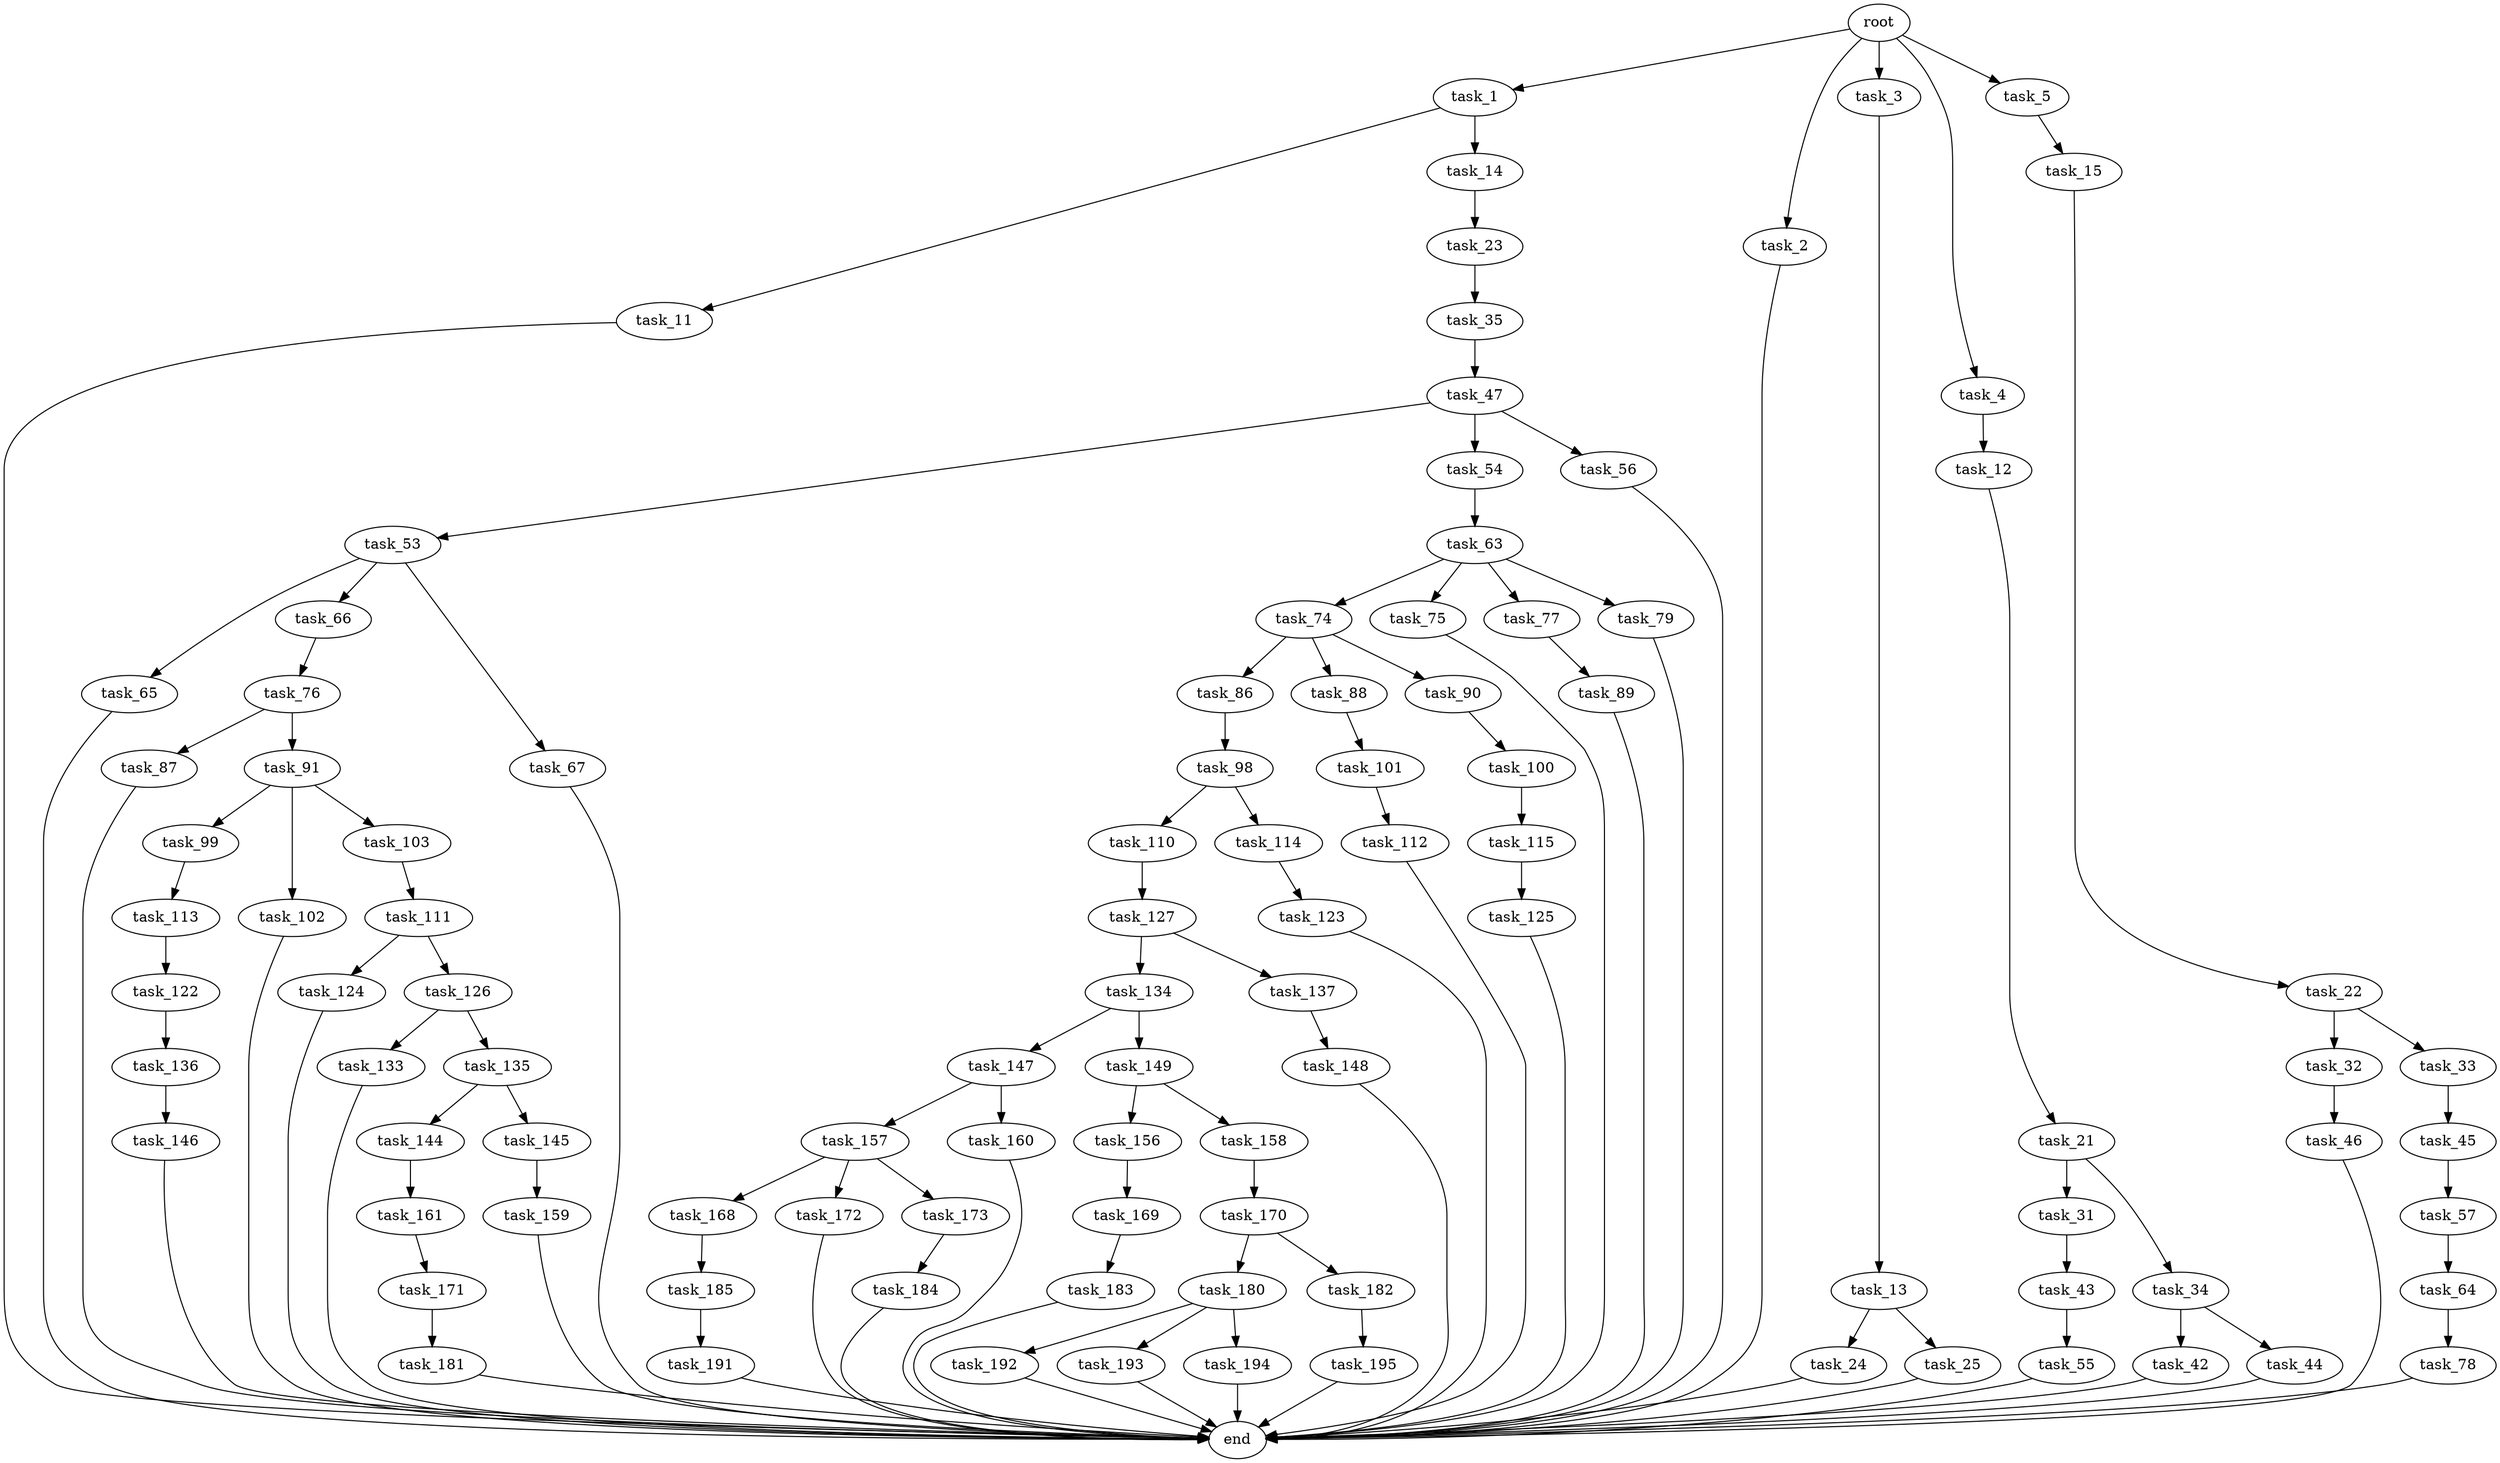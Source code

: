 digraph G {
  root [size="0.000000"];
  task_1 [size="751080065590.000000"];
  task_2 [size="753958068409.000000"];
  task_3 [size="1014772745557.000000"];
  task_4 [size="368293445632.000000"];
  task_5 [size="988206473.000000"];
  task_11 [size="377851999933.000000"];
  task_14 [size="368293445632.000000"];
  end [size="0.000000"];
  task_13 [size="76237810092.000000"];
  task_12 [size="28991029248.000000"];
  task_15 [size="863911925.000000"];
  task_21 [size="4216580918.000000"];
  task_24 [size="368293445632.000000"];
  task_25 [size="2790928384.000000"];
  task_23 [size="134217728000.000000"];
  task_22 [size="15064343873.000000"];
  task_31 [size="3064645132.000000"];
  task_34 [size="368293445632.000000"];
  task_32 [size="1154166422366.000000"];
  task_33 [size="28991029248.000000"];
  task_35 [size="8859644392.000000"];
  task_43 [size="1924080362.000000"];
  task_46 [size="368293445632.000000"];
  task_45 [size="348028332907.000000"];
  task_42 [size="29865981168.000000"];
  task_44 [size="1073741824000.000000"];
  task_47 [size="1057131853613.000000"];
  task_55 [size="4369678902.000000"];
  task_57 [size="187895957201.000000"];
  task_53 [size="28991029248.000000"];
  task_54 [size="17356392595.000000"];
  task_56 [size="101768037871.000000"];
  task_65 [size="338113753536.000000"];
  task_66 [size="43675081783.000000"];
  task_67 [size="8589934592.000000"];
  task_63 [size="17486494872.000000"];
  task_64 [size="6499932306.000000"];
  task_74 [size="4563973326.000000"];
  task_75 [size="8589934592.000000"];
  task_77 [size="134217728000.000000"];
  task_79 [size="5426798504.000000"];
  task_78 [size="1472410025.000000"];
  task_76 [size="8589934592.000000"];
  task_86 [size="368293445632.000000"];
  task_88 [size="1814449784.000000"];
  task_90 [size="290324390801.000000"];
  task_87 [size="336664686760.000000"];
  task_91 [size="782757789696.000000"];
  task_89 [size="266203814730.000000"];
  task_98 [size="28991029248.000000"];
  task_101 [size="8589934592.000000"];
  task_100 [size="40314645225.000000"];
  task_99 [size="389488874788.000000"];
  task_102 [size="7024813912.000000"];
  task_103 [size="46660549803.000000"];
  task_110 [size="20900807551.000000"];
  task_114 [size="42361551340.000000"];
  task_113 [size="341617583320.000000"];
  task_115 [size="2630450321.000000"];
  task_112 [size="13673810621.000000"];
  task_111 [size="368293445632.000000"];
  task_127 [size="615093051.000000"];
  task_124 [size="8589934592.000000"];
  task_126 [size="71283787396.000000"];
  task_122 [size="24674658414.000000"];
  task_123 [size="248572513020.000000"];
  task_125 [size="3359844956.000000"];
  task_136 [size="68719476736.000000"];
  task_133 [size="19248940772.000000"];
  task_135 [size="8589934592.000000"];
  task_134 [size="3709201074.000000"];
  task_137 [size="68719476736.000000"];
  task_147 [size="1073741824000.000000"];
  task_149 [size="37002973641.000000"];
  task_144 [size="332124695916.000000"];
  task_145 [size="938923554045.000000"];
  task_146 [size="368293445632.000000"];
  task_148 [size="321048858632.000000"];
  task_161 [size="374829426864.000000"];
  task_159 [size="134217728000.000000"];
  task_157 [size="21451577601.000000"];
  task_160 [size="175533868811.000000"];
  task_156 [size="368293445632.000000"];
  task_158 [size="368293445632.000000"];
  task_169 [size="2471110077.000000"];
  task_168 [size="134217728000.000000"];
  task_172 [size="35004735099.000000"];
  task_173 [size="68719476736.000000"];
  task_170 [size="23850426617.000000"];
  task_171 [size="368293445632.000000"];
  task_185 [size="14265339228.000000"];
  task_183 [size="67034042845.000000"];
  task_180 [size="289611447995.000000"];
  task_182 [size="8586968713.000000"];
  task_181 [size="134217728000.000000"];
  task_184 [size="729964663168.000000"];
  task_192 [size="68719476736.000000"];
  task_193 [size="5789574838.000000"];
  task_194 [size="368293445632.000000"];
  task_195 [size="231928233984.000000"];
  task_191 [size="1073741824000.000000"];

  root -> task_1 [size="1.000000"];
  root -> task_2 [size="1.000000"];
  root -> task_3 [size="1.000000"];
  root -> task_4 [size="1.000000"];
  root -> task_5 [size="1.000000"];
  task_1 -> task_11 [size="838860800.000000"];
  task_1 -> task_14 [size="838860800.000000"];
  task_2 -> end [size="1.000000"];
  task_3 -> task_13 [size="838860800.000000"];
  task_4 -> task_12 [size="411041792.000000"];
  task_5 -> task_15 [size="33554432.000000"];
  task_11 -> end [size="1.000000"];
  task_14 -> task_23 [size="411041792.000000"];
  task_13 -> task_24 [size="134217728.000000"];
  task_13 -> task_25 [size="134217728.000000"];
  task_12 -> task_21 [size="75497472.000000"];
  task_15 -> task_22 [size="33554432.000000"];
  task_21 -> task_31 [size="209715200.000000"];
  task_21 -> task_34 [size="209715200.000000"];
  task_24 -> end [size="1.000000"];
  task_25 -> end [size="1.000000"];
  task_23 -> task_35 [size="209715200.000000"];
  task_22 -> task_32 [size="301989888.000000"];
  task_22 -> task_33 [size="301989888.000000"];
  task_31 -> task_43 [size="75497472.000000"];
  task_34 -> task_42 [size="411041792.000000"];
  task_34 -> task_44 [size="411041792.000000"];
  task_32 -> task_46 [size="838860800.000000"];
  task_33 -> task_45 [size="75497472.000000"];
  task_35 -> task_47 [size="536870912.000000"];
  task_43 -> task_55 [size="75497472.000000"];
  task_46 -> end [size="1.000000"];
  task_45 -> task_57 [size="411041792.000000"];
  task_42 -> end [size="1.000000"];
  task_44 -> end [size="1.000000"];
  task_47 -> task_53 [size="679477248.000000"];
  task_47 -> task_54 [size="679477248.000000"];
  task_47 -> task_56 [size="679477248.000000"];
  task_55 -> end [size="1.000000"];
  task_57 -> task_64 [size="209715200.000000"];
  task_53 -> task_65 [size="75497472.000000"];
  task_53 -> task_66 [size="75497472.000000"];
  task_53 -> task_67 [size="75497472.000000"];
  task_54 -> task_63 [size="301989888.000000"];
  task_56 -> end [size="1.000000"];
  task_65 -> end [size="1.000000"];
  task_66 -> task_76 [size="33554432.000000"];
  task_67 -> end [size="1.000000"];
  task_63 -> task_74 [size="301989888.000000"];
  task_63 -> task_75 [size="301989888.000000"];
  task_63 -> task_77 [size="301989888.000000"];
  task_63 -> task_79 [size="301989888.000000"];
  task_64 -> task_78 [size="209715200.000000"];
  task_74 -> task_86 [size="75497472.000000"];
  task_74 -> task_88 [size="75497472.000000"];
  task_74 -> task_90 [size="75497472.000000"];
  task_75 -> end [size="1.000000"];
  task_77 -> task_89 [size="209715200.000000"];
  task_79 -> end [size="1.000000"];
  task_78 -> end [size="1.000000"];
  task_76 -> task_87 [size="33554432.000000"];
  task_76 -> task_91 [size="33554432.000000"];
  task_86 -> task_98 [size="411041792.000000"];
  task_88 -> task_101 [size="33554432.000000"];
  task_90 -> task_100 [size="301989888.000000"];
  task_87 -> end [size="1.000000"];
  task_91 -> task_99 [size="679477248.000000"];
  task_91 -> task_102 [size="679477248.000000"];
  task_91 -> task_103 [size="679477248.000000"];
  task_89 -> end [size="1.000000"];
  task_98 -> task_110 [size="75497472.000000"];
  task_98 -> task_114 [size="75497472.000000"];
  task_101 -> task_112 [size="33554432.000000"];
  task_100 -> task_115 [size="838860800.000000"];
  task_99 -> task_113 [size="536870912.000000"];
  task_102 -> end [size="1.000000"];
  task_103 -> task_111 [size="838860800.000000"];
  task_110 -> task_127 [size="679477248.000000"];
  task_114 -> task_123 [size="679477248.000000"];
  task_113 -> task_122 [size="536870912.000000"];
  task_115 -> task_125 [size="75497472.000000"];
  task_112 -> end [size="1.000000"];
  task_111 -> task_124 [size="411041792.000000"];
  task_111 -> task_126 [size="411041792.000000"];
  task_127 -> task_134 [size="75497472.000000"];
  task_127 -> task_137 [size="75497472.000000"];
  task_124 -> end [size="1.000000"];
  task_126 -> task_133 [size="209715200.000000"];
  task_126 -> task_135 [size="209715200.000000"];
  task_122 -> task_136 [size="75497472.000000"];
  task_123 -> end [size="1.000000"];
  task_125 -> end [size="1.000000"];
  task_136 -> task_146 [size="134217728.000000"];
  task_133 -> end [size="1.000000"];
  task_135 -> task_144 [size="33554432.000000"];
  task_135 -> task_145 [size="33554432.000000"];
  task_134 -> task_147 [size="134217728.000000"];
  task_134 -> task_149 [size="134217728.000000"];
  task_137 -> task_148 [size="134217728.000000"];
  task_147 -> task_157 [size="838860800.000000"];
  task_147 -> task_160 [size="838860800.000000"];
  task_149 -> task_156 [size="838860800.000000"];
  task_149 -> task_158 [size="838860800.000000"];
  task_144 -> task_161 [size="536870912.000000"];
  task_145 -> task_159 [size="838860800.000000"];
  task_146 -> end [size="1.000000"];
  task_148 -> end [size="1.000000"];
  task_161 -> task_171 [size="411041792.000000"];
  task_159 -> end [size="1.000000"];
  task_157 -> task_168 [size="679477248.000000"];
  task_157 -> task_172 [size="679477248.000000"];
  task_157 -> task_173 [size="679477248.000000"];
  task_160 -> end [size="1.000000"];
  task_156 -> task_169 [size="411041792.000000"];
  task_158 -> task_170 [size="411041792.000000"];
  task_169 -> task_183 [size="75497472.000000"];
  task_168 -> task_185 [size="209715200.000000"];
  task_172 -> end [size="1.000000"];
  task_173 -> task_184 [size="134217728.000000"];
  task_170 -> task_180 [size="411041792.000000"];
  task_170 -> task_182 [size="411041792.000000"];
  task_171 -> task_181 [size="411041792.000000"];
  task_185 -> task_191 [size="33554432.000000"];
  task_183 -> end [size="1.000000"];
  task_180 -> task_192 [size="209715200.000000"];
  task_180 -> task_193 [size="209715200.000000"];
  task_180 -> task_194 [size="209715200.000000"];
  task_182 -> task_195 [size="134217728.000000"];
  task_181 -> end [size="1.000000"];
  task_184 -> end [size="1.000000"];
  task_192 -> end [size="1.000000"];
  task_193 -> end [size="1.000000"];
  task_194 -> end [size="1.000000"];
  task_195 -> end [size="1.000000"];
  task_191 -> end [size="1.000000"];
}
